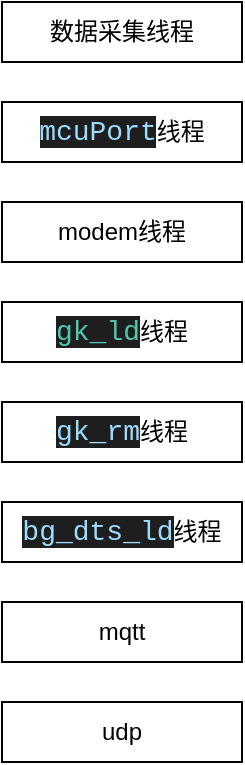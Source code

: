 <mxfile version="14.4.3" type="github">
  <diagram id="1zsFQsm4A9rAdIcauHA-" name="Page-1">
    <mxGraphModel dx="948" dy="508" grid="1" gridSize="10" guides="1" tooltips="1" connect="1" arrows="1" fold="1" page="1" pageScale="1" pageWidth="827" pageHeight="1169" math="0" shadow="0">
      <root>
        <mxCell id="0" />
        <mxCell id="1" parent="0" />
        <mxCell id="V8YfvDira0inXK6Etehh-1" value="数据采集线程" style="rounded=0;whiteSpace=wrap;html=1;" vertex="1" parent="1">
          <mxGeometry x="150" y="40" width="120" height="30" as="geometry" />
        </mxCell>
        <mxCell id="V8YfvDira0inXK6Etehh-2" value="modem线程" style="rounded=0;whiteSpace=wrap;html=1;" vertex="1" parent="1">
          <mxGeometry x="150" y="140" width="120" height="30" as="geometry" />
        </mxCell>
        <mxCell id="V8YfvDira0inXK6Etehh-3" value="&lt;span style=&quot;color: rgb(78 , 201 , 176) ; background-color: rgb(30 , 30 , 30) ; font-family: &amp;#34;consolas&amp;#34; , &amp;#34;courier new&amp;#34; , monospace ; font-size: 14px&quot;&gt;gk_ld&lt;/span&gt;线程" style="rounded=0;whiteSpace=wrap;html=1;" vertex="1" parent="1">
          <mxGeometry x="150" y="190" width="120" height="30" as="geometry" />
        </mxCell>
        <mxCell id="V8YfvDira0inXK6Etehh-4" value="&lt;span style=&quot;color: rgb(156 , 220 , 254) ; background-color: rgb(30 , 30 , 30) ; font-family: &amp;#34;consolas&amp;#34; , &amp;#34;courier new&amp;#34; , monospace ; font-size: 14px&quot;&gt;gk_rm&lt;/span&gt;线程" style="rounded=0;whiteSpace=wrap;html=1;" vertex="1" parent="1">
          <mxGeometry x="150" y="240" width="120" height="30" as="geometry" />
        </mxCell>
        <mxCell id="V8YfvDira0inXK6Etehh-5" value="&lt;span style=&quot;color: rgb(156 , 220 , 254) ; background-color: rgb(30 , 30 , 30) ; font-family: &amp;#34;consolas&amp;#34; , &amp;#34;courier new&amp;#34; , monospace ; font-size: 14px&quot;&gt;bg_dts_ld&lt;/span&gt;线程" style="rounded=0;whiteSpace=wrap;html=1;" vertex="1" parent="1">
          <mxGeometry x="150" y="290" width="120" height="30" as="geometry" />
        </mxCell>
        <mxCell id="V8YfvDira0inXK6Etehh-6" value="mqtt" style="rounded=0;whiteSpace=wrap;html=1;" vertex="1" parent="1">
          <mxGeometry x="150" y="340" width="120" height="30" as="geometry" />
        </mxCell>
        <mxCell id="V8YfvDira0inXK6Etehh-7" value="udp" style="rounded=0;whiteSpace=wrap;html=1;" vertex="1" parent="1">
          <mxGeometry x="150" y="390" width="120" height="30" as="geometry" />
        </mxCell>
        <mxCell id="V8YfvDira0inXK6Etehh-8" value="&lt;span style=&quot;color: rgb(156 , 220 , 254) ; background-color: rgb(30 , 30 , 30) ; font-family: &amp;#34;consolas&amp;#34; , &amp;#34;courier new&amp;#34; , monospace ; font-size: 14px&quot;&gt;mcuPort&lt;/span&gt;线程" style="rounded=0;whiteSpace=wrap;html=1;" vertex="1" parent="1">
          <mxGeometry x="150" y="90" width="120" height="30" as="geometry" />
        </mxCell>
      </root>
    </mxGraphModel>
  </diagram>
</mxfile>

